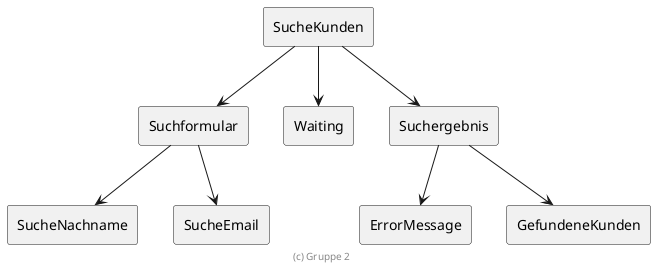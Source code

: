 ' Copyright (C) 2022 - present Gruppe 2, Hochschule Karlsruhe
'
' This program is free software: you can redistribute it and/or modify
' it under the terms of the GNU General Public License as published by
' the Free Software Foundation, either version 3 of the License, or
' (at your option) any later version.
'
' This program is distributed in the hope that it will be useful,
' but WITHOUT ANY WARRANTY; without even the implied warranty of
' MERCHANTABILITY or FITNESS FOR A PARTICULAR PURPOSE.  See the
' GNU General Public License for more details.
'
' You should have received a copy of the GNU General Public License
' along with this program.  If not, see <https://www.gnu.org/licenses/>.

' Preview durch <Alt>d

@startuml SucheKunden

'top to bottom direction

rectangle SucheKunden
rectangle Suchformular
rectangle Waiting
rectangle Suchergebnis

SucheKunden --> Suchformular
SucheKunden --> Waiting
SucheKunden --> Suchergebnis

rectangle SucheNachname
rectangle SucheEmail

Suchformular --> SucheNachname
Suchformular --> SucheEmail

rectangle ErrorMessage
rectangle GefundeneKunden

Suchergebnis --> ErrorMessage
Suchergebnis --> GefundeneKunden

footer (c) Gruppe 2

@enduml
